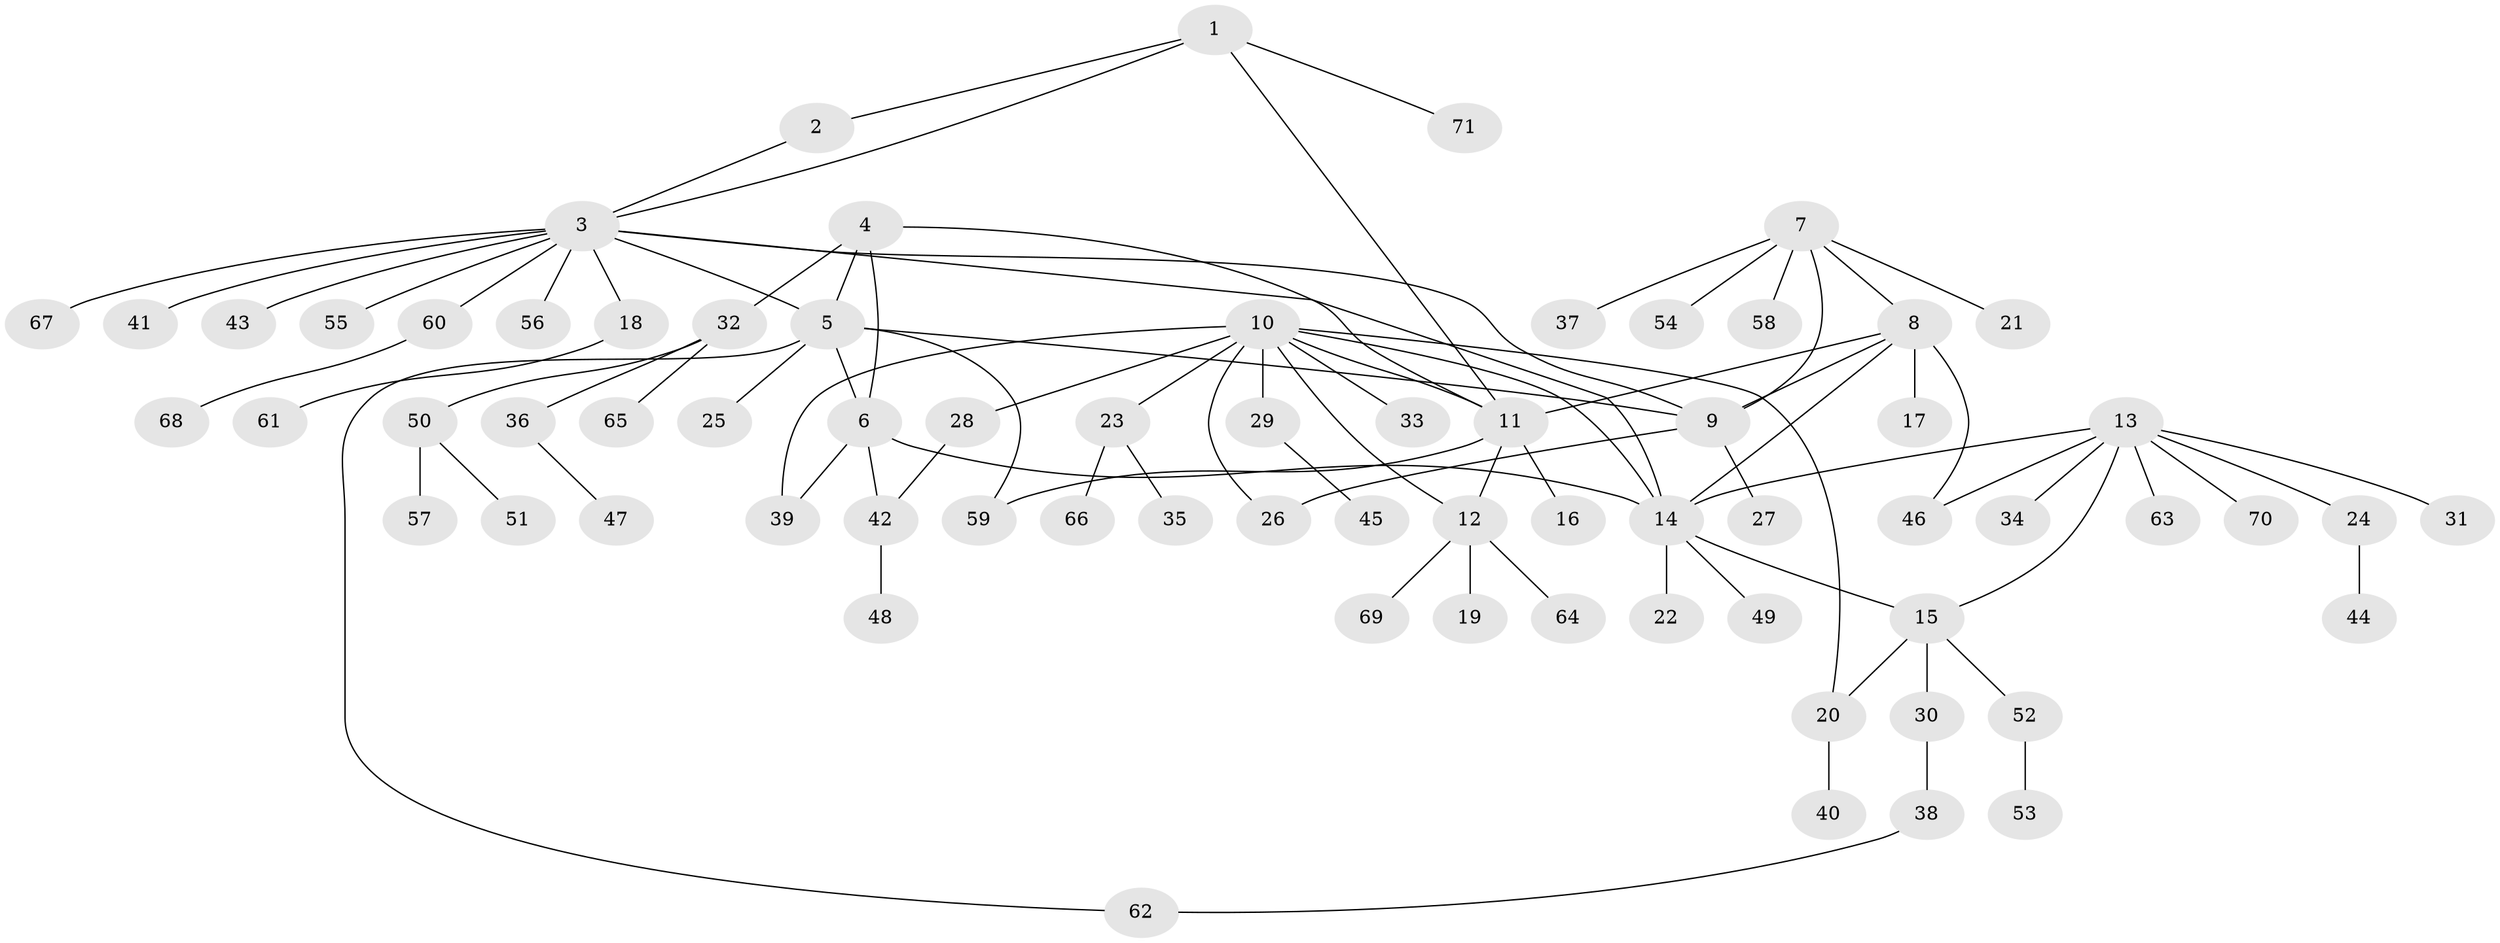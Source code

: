 // coarse degree distribution, {9: 0.04081632653061224, 2: 0.1836734693877551, 11: 0.02040816326530612, 6: 0.02040816326530612, 7: 0.061224489795918366, 5: 0.04081632653061224, 4: 0.04081632653061224, 10: 0.02040816326530612, 1: 0.5714285714285714}
// Generated by graph-tools (version 1.1) at 2025/24/03/03/25 07:24:10]
// undirected, 71 vertices, 88 edges
graph export_dot {
graph [start="1"]
  node [color=gray90,style=filled];
  1;
  2;
  3;
  4;
  5;
  6;
  7;
  8;
  9;
  10;
  11;
  12;
  13;
  14;
  15;
  16;
  17;
  18;
  19;
  20;
  21;
  22;
  23;
  24;
  25;
  26;
  27;
  28;
  29;
  30;
  31;
  32;
  33;
  34;
  35;
  36;
  37;
  38;
  39;
  40;
  41;
  42;
  43;
  44;
  45;
  46;
  47;
  48;
  49;
  50;
  51;
  52;
  53;
  54;
  55;
  56;
  57;
  58;
  59;
  60;
  61;
  62;
  63;
  64;
  65;
  66;
  67;
  68;
  69;
  70;
  71;
  1 -- 2;
  1 -- 3;
  1 -- 11;
  1 -- 71;
  2 -- 3;
  3 -- 5;
  3 -- 9;
  3 -- 14;
  3 -- 18;
  3 -- 41;
  3 -- 43;
  3 -- 55;
  3 -- 56;
  3 -- 60;
  3 -- 67;
  4 -- 5;
  4 -- 6;
  4 -- 11;
  4 -- 32;
  5 -- 6;
  5 -- 9;
  5 -- 25;
  5 -- 59;
  5 -- 62;
  6 -- 14;
  6 -- 39;
  6 -- 42;
  7 -- 8;
  7 -- 9;
  7 -- 21;
  7 -- 37;
  7 -- 54;
  7 -- 58;
  8 -- 9;
  8 -- 11;
  8 -- 14;
  8 -- 17;
  8 -- 46;
  9 -- 26;
  9 -- 27;
  10 -- 11;
  10 -- 12;
  10 -- 14;
  10 -- 20;
  10 -- 23;
  10 -- 26;
  10 -- 28;
  10 -- 29;
  10 -- 33;
  10 -- 39;
  11 -- 12;
  11 -- 16;
  11 -- 59;
  12 -- 19;
  12 -- 64;
  12 -- 69;
  13 -- 14;
  13 -- 15;
  13 -- 24;
  13 -- 31;
  13 -- 34;
  13 -- 46;
  13 -- 63;
  13 -- 70;
  14 -- 15;
  14 -- 22;
  14 -- 49;
  15 -- 20;
  15 -- 30;
  15 -- 52;
  18 -- 61;
  20 -- 40;
  23 -- 35;
  23 -- 66;
  24 -- 44;
  28 -- 42;
  29 -- 45;
  30 -- 38;
  32 -- 36;
  32 -- 50;
  32 -- 65;
  36 -- 47;
  38 -- 62;
  42 -- 48;
  50 -- 51;
  50 -- 57;
  52 -- 53;
  60 -- 68;
}
